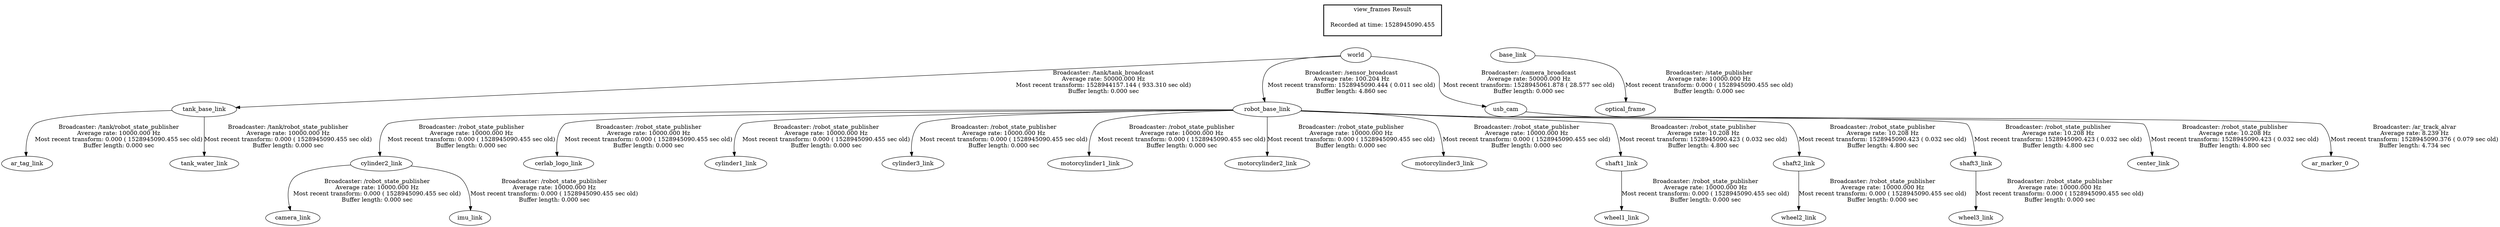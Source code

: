 digraph G {
"tank_base_link" -> "ar_tag_link"[label="Broadcaster: /tank/robot_state_publisher\nAverage rate: 10000.000 Hz\nMost recent transform: 0.000 ( 1528945090.455 sec old)\nBuffer length: 0.000 sec\n"];
"world" -> "tank_base_link"[label="Broadcaster: /tank/tank_broadcast\nAverage rate: 50000.000 Hz\nMost recent transform: 1528944157.144 ( 933.310 sec old)\nBuffer length: 0.000 sec\n"];
"tank_base_link" -> "tank_water_link"[label="Broadcaster: /tank/robot_state_publisher\nAverage rate: 10000.000 Hz\nMost recent transform: 0.000 ( 1528945090.455 sec old)\nBuffer length: 0.000 sec\n"];
"cylinder2_link" -> "camera_link"[label="Broadcaster: /robot_state_publisher\nAverage rate: 10000.000 Hz\nMost recent transform: 0.000 ( 1528945090.455 sec old)\nBuffer length: 0.000 sec\n"];
"robot_base_link" -> "cylinder2_link"[label="Broadcaster: /robot_state_publisher\nAverage rate: 10000.000 Hz\nMost recent transform: 0.000 ( 1528945090.455 sec old)\nBuffer length: 0.000 sec\n"];
"robot_base_link" -> "cerlab_logo_link"[label="Broadcaster: /robot_state_publisher\nAverage rate: 10000.000 Hz\nMost recent transform: 0.000 ( 1528945090.455 sec old)\nBuffer length: 0.000 sec\n"];
"world" -> "robot_base_link"[label="Broadcaster: /sensor_broadcast\nAverage rate: 100.204 Hz\nMost recent transform: 1528945090.444 ( 0.011 sec old)\nBuffer length: 4.860 sec\n"];
"robot_base_link" -> "cylinder1_link"[label="Broadcaster: /robot_state_publisher\nAverage rate: 10000.000 Hz\nMost recent transform: 0.000 ( 1528945090.455 sec old)\nBuffer length: 0.000 sec\n"];
"robot_base_link" -> "cylinder3_link"[label="Broadcaster: /robot_state_publisher\nAverage rate: 10000.000 Hz\nMost recent transform: 0.000 ( 1528945090.455 sec old)\nBuffer length: 0.000 sec\n"];
"cylinder2_link" -> "imu_link"[label="Broadcaster: /robot_state_publisher\nAverage rate: 10000.000 Hz\nMost recent transform: 0.000 ( 1528945090.455 sec old)\nBuffer length: 0.000 sec\n"];
"robot_base_link" -> "motorcylinder1_link"[label="Broadcaster: /robot_state_publisher\nAverage rate: 10000.000 Hz\nMost recent transform: 0.000 ( 1528945090.455 sec old)\nBuffer length: 0.000 sec\n"];
"robot_base_link" -> "motorcylinder2_link"[label="Broadcaster: /robot_state_publisher\nAverage rate: 10000.000 Hz\nMost recent transform: 0.000 ( 1528945090.455 sec old)\nBuffer length: 0.000 sec\n"];
"robot_base_link" -> "motorcylinder3_link"[label="Broadcaster: /robot_state_publisher\nAverage rate: 10000.000 Hz\nMost recent transform: 0.000 ( 1528945090.455 sec old)\nBuffer length: 0.000 sec\n"];
"shaft1_link" -> "wheel1_link"[label="Broadcaster: /robot_state_publisher\nAverage rate: 10000.000 Hz\nMost recent transform: 0.000 ( 1528945090.455 sec old)\nBuffer length: 0.000 sec\n"];
"robot_base_link" -> "shaft1_link"[label="Broadcaster: /robot_state_publisher\nAverage rate: 10.208 Hz\nMost recent transform: 1528945090.423 ( 0.032 sec old)\nBuffer length: 4.800 sec\n"];
"shaft2_link" -> "wheel2_link"[label="Broadcaster: /robot_state_publisher\nAverage rate: 10000.000 Hz\nMost recent transform: 0.000 ( 1528945090.455 sec old)\nBuffer length: 0.000 sec\n"];
"robot_base_link" -> "shaft2_link"[label="Broadcaster: /robot_state_publisher\nAverage rate: 10.208 Hz\nMost recent transform: 1528945090.423 ( 0.032 sec old)\nBuffer length: 4.800 sec\n"];
"shaft3_link" -> "wheel3_link"[label="Broadcaster: /robot_state_publisher\nAverage rate: 10000.000 Hz\nMost recent transform: 0.000 ( 1528945090.455 sec old)\nBuffer length: 0.000 sec\n"];
"robot_base_link" -> "shaft3_link"[label="Broadcaster: /robot_state_publisher\nAverage rate: 10.208 Hz\nMost recent transform: 1528945090.423 ( 0.032 sec old)\nBuffer length: 4.800 sec\n"];
"base_link" -> "optical_frame"[label="Broadcaster: /state_publisher\nAverage rate: 10000.000 Hz\nMost recent transform: 0.000 ( 1528945090.455 sec old)\nBuffer length: 0.000 sec\n"];
"robot_base_link" -> "center_link"[label="Broadcaster: /robot_state_publisher\nAverage rate: 10.208 Hz\nMost recent transform: 1528945090.423 ( 0.032 sec old)\nBuffer length: 4.800 sec\n"];
"usb_cam" -> "ar_marker_0"[label="Broadcaster: /ar_track_alvar\nAverage rate: 8.239 Hz\nMost recent transform: 1528945090.376 ( 0.079 sec old)\nBuffer length: 4.734 sec\n"];
"world" -> "usb_cam"[label="Broadcaster: /camera_broadcast\nAverage rate: 50000.000 Hz\nMost recent transform: 1528945061.878 ( 28.577 sec old)\nBuffer length: 0.000 sec\n"];
edge [style=invis];
 subgraph cluster_legend { style=bold; color=black; label ="view_frames Result";
"Recorded at time: 1528945090.455"[ shape=plaintext ] ;
 }->"base_link";
edge [style=invis];
 subgraph cluster_legend { style=bold; color=black; label ="view_frames Result";
"Recorded at time: 1528945090.455"[ shape=plaintext ] ;
 }->"world";
}